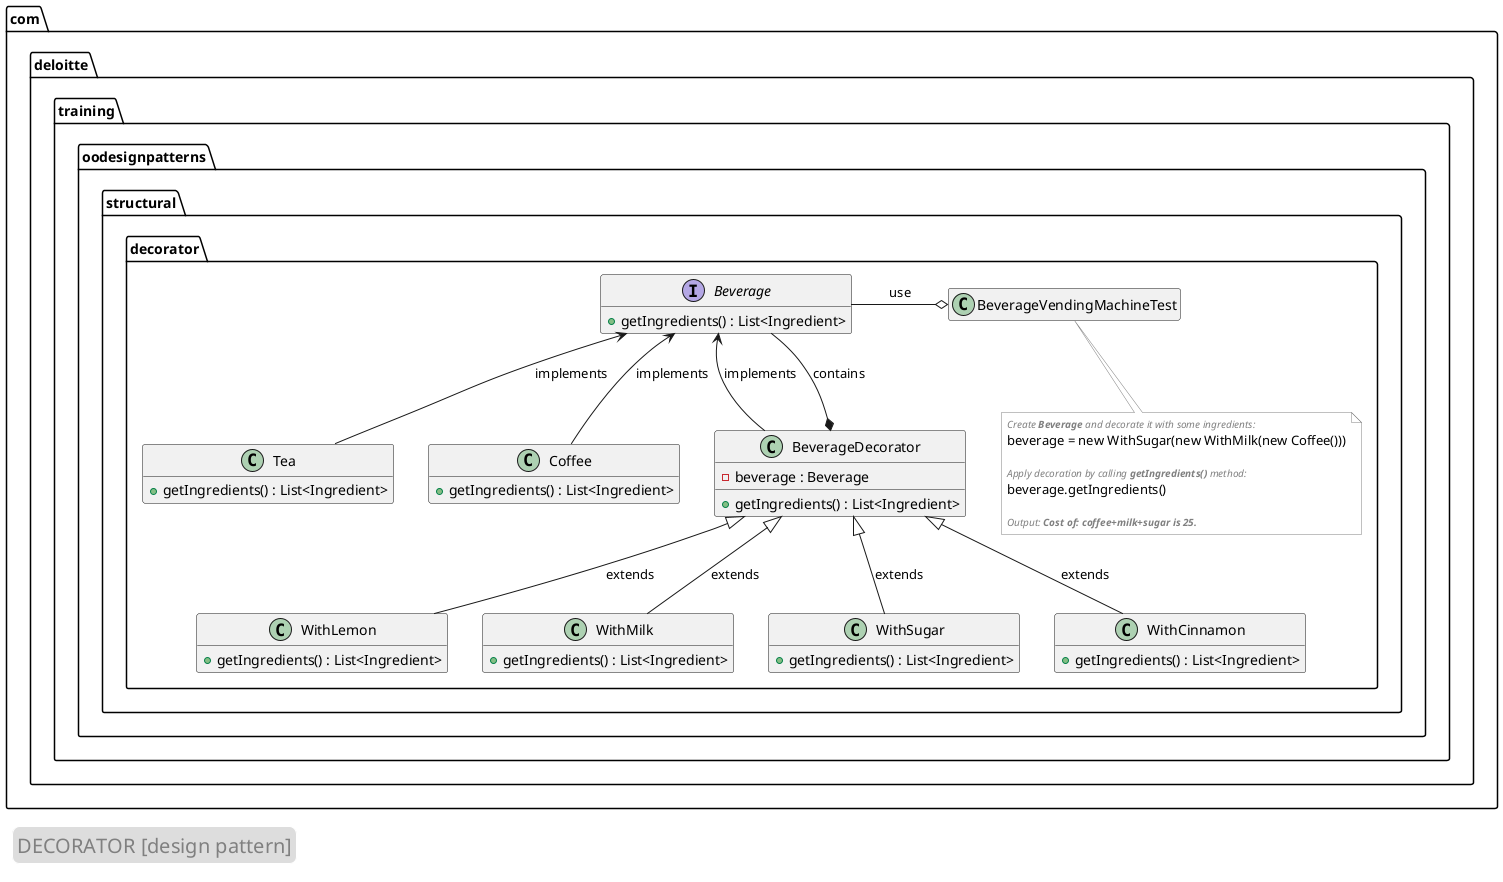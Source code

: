 @startuml

skinparam note {
    borderColor grey
    backgroundColor white
}

skinparam legend {
    borderColor white
    fontSize 20
    fontColor grey
}

package com.deloitte.training.oodesignpatterns.structural.decorator {
    ' Classes and interfaces
    interface Beverage {
        + getIngredients() : List<Ingredient>
    }
    class Tea {
        + getIngredients() : List<Ingredient>
    }
    class Coffee {
        + getIngredients() : List<Ingredient>
    }
    class BeverageDecorator {
        - beverage : Beverage
        + getIngredients() : List<Ingredient>
    }
    class WithLemon {
        + getIngredients() : List<Ingredient>
    }
    class WithMilk {
        + getIngredients() : List<Ingredient>
    }
    class WithSugar {
        + getIngredients() : List<Ingredient>
    }
    class WithCinnamon {
        + getIngredients() : List<Ingredient>
    }
    class BeverageVendingMachineTest

    ' relationships
    Beverage <-- Tea : implements
    Beverage <-- Coffee : implements
    Beverage <-- BeverageDecorator : implements

    Beverage --* BeverageDecorator : contains

    BeverageDecorator <|-- WithLemon : extends
    BeverageDecorator <|-- WithMilk : extends
    BeverageDecorator <|-- WithSugar : extends
    BeverageDecorator <|-- WithCinnamon : extends

    Beverage -o BeverageVendingMachineTest : use
    
    ' hide garbage
    hide empty fields
    hide empty methods

    ' notes
    note bottom of BeverageVendingMachineTest
        <i><size:10><color:grey>Create <b>Beverage</b> and decorate it with some ingredients:</color></size></i>
        beverage = new WithSugar(new WithMilk(new Coffee()))
        
        <i><size:10><color:grey>Apply decoration by calling <b>getIngredients()</b> method:</color></size></i>
        beverage.getIngredients()
        
        <i><size:10><color:grey>Output: <b>Cost of: coffee+milk+sugar is 25.</b></color></size></i>
    end note
}

'legend
legend bottom left
DECORATOR [design pattern]
end legend

@enduml
